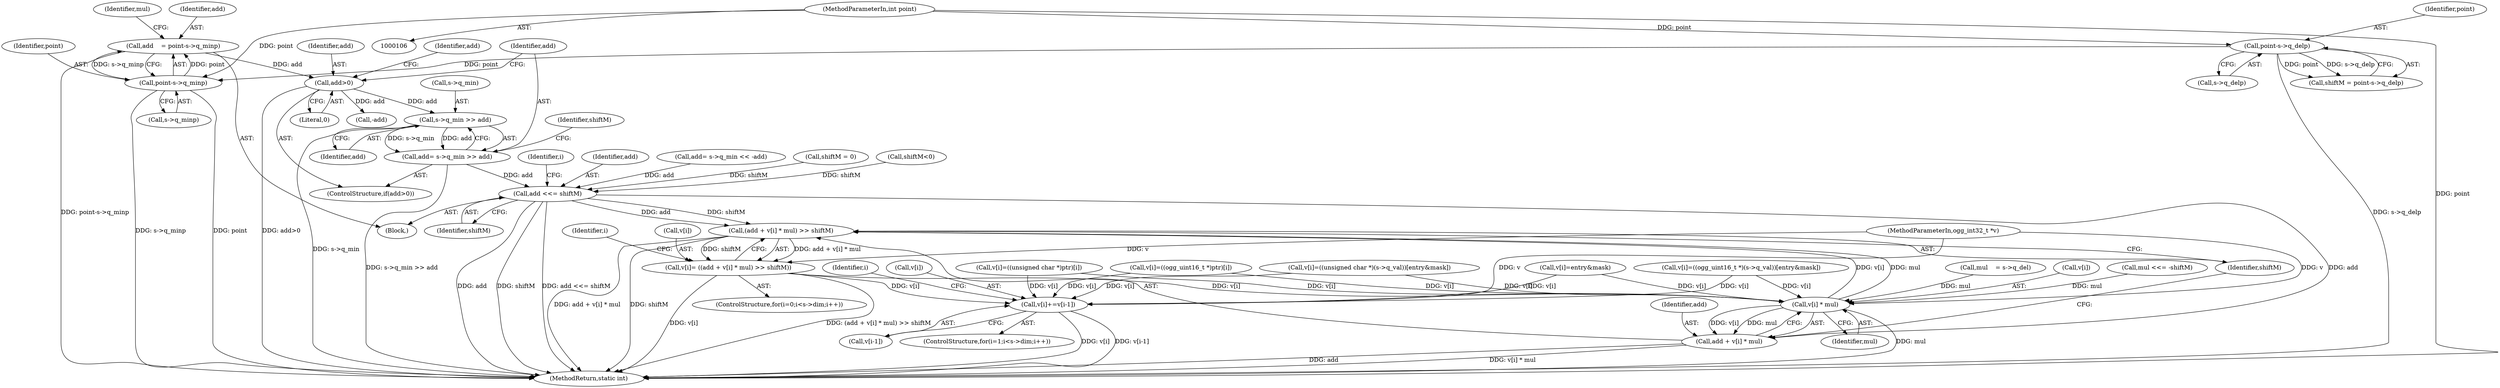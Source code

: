 digraph "0_Android_eeb4e45d5683f88488c083ecf142dc89bc3f0b47_1@pointer" {
"1000329" [label="(Call,s->q_min >> add)"];
"1000324" [label="(Call,add>0)"];
"1000310" [label="(Call,add    = point-s->q_minp)"];
"1000312" [label="(Call,point-s->q_minp)"];
"1000304" [label="(Call,point-s->q_delp)"];
"1000110" [label="(MethodParameterIn,int point)"];
"1000327" [label="(Call,add= s->q_min >> add)"];
"1000355" [label="(Call,add <<= shiftM)"];
"1000373" [label="(Call,(add + v[i] * mul) >> shiftM)"];
"1000369" [label="(Call,v[i]= ((add + v[i] * mul) >> shiftM))"];
"1000376" [label="(Call,v[i] * mul)"];
"1000374" [label="(Call,add + v[i] * mul)"];
"1000397" [label="(Call,v[i]+=v[i-1])"];
"1000324" [label="(Call,add>0)"];
"1000326" [label="(Literal,0)"];
"1000312" [label="(Call,point-s->q_minp)"];
"1000109" [label="(MethodParameterIn,ogg_int32_t *v)"];
"1000401" [label="(Call,v[i-1])"];
"1000368" [label="(Identifier,i)"];
"1000355" [label="(Call,add <<= shiftM)"];
"1000302" [label="(Call,shiftM = point-s->q_delp)"];
"1000197" [label="(Call,v[i]=((unsigned char *)(s->q_val))[entry&mask])"];
"1000264" [label="(Call,v[i]=((unsigned char *)ptr)[i])"];
"1000333" [label="(Identifier,add)"];
"1000356" [label="(Identifier,add)"];
"1000110" [label="(MethodParameterIn,int point)"];
"1000286" [label="(Call,v[i]=((ogg_uint16_t *)ptr)[i])"];
"1000375" [label="(Identifier,add)"];
"1000325" [label="(Identifier,add)"];
"1000380" [label="(Identifier,mul)"];
"1000369" [label="(Call,v[i]= ((add + v[i] * mul) >> shiftM))"];
"1000311" [label="(Identifier,add)"];
"1000396" [label="(Identifier,i)"];
"1000319" [label="(Identifier,mul)"];
"1000328" [label="(Identifier,add)"];
"1000323" [label="(ControlStructure,if(add>0))"];
"1000300" [label="(Block,)"];
"1000304" [label="(Call,point-s->q_delp)"];
"1000376" [label="(Call,v[i] * mul)"];
"1000408" [label="(MethodReturn,static int)"];
"1000398" [label="(Call,v[i])"];
"1000318" [label="(Call,mul    = s->q_del)"];
"1000211" [label="(Call,v[i]=((ogg_uint16_t *)(s->q_val))[entry&mask])"];
"1000345" [label="(Identifier,shiftM)"];
"1000306" [label="(Call,s->q_delp)"];
"1000370" [label="(Call,v[i])"];
"1000377" [label="(Call,v[i])"];
"1000335" [label="(Call,add= s->q_min << -add)"];
"1000352" [label="(Call,shiftM = 0)"];
"1000310" [label="(Call,add    = point-s->q_minp)"];
"1000344" [label="(Call,shiftM<0)"];
"1000348" [label="(Call,mul <<= -shiftM)"];
"1000313" [label="(Identifier,point)"];
"1000336" [label="(Identifier,add)"];
"1000360" [label="(Identifier,i)"];
"1000358" [label="(ControlStructure,for(i=0;i<s->dim;i++))"];
"1000341" [label="(Call,-add)"];
"1000381" [label="(Identifier,shiftM)"];
"1000330" [label="(Call,s->q_min)"];
"1000329" [label="(Call,s->q_min >> add)"];
"1000357" [label="(Identifier,shiftM)"];
"1000397" [label="(Call,v[i]+=v[i-1])"];
"1000154" [label="(Call,v[i]=entry&mask)"];
"1000386" [label="(ControlStructure,for(i=1;i<s->dim;i++))"];
"1000373" [label="(Call,(add + v[i] * mul) >> shiftM)"];
"1000314" [label="(Call,s->q_minp)"];
"1000374" [label="(Call,add + v[i] * mul)"];
"1000305" [label="(Identifier,point)"];
"1000327" [label="(Call,add= s->q_min >> add)"];
"1000329" -> "1000327"  [label="AST: "];
"1000329" -> "1000333"  [label="CFG: "];
"1000330" -> "1000329"  [label="AST: "];
"1000333" -> "1000329"  [label="AST: "];
"1000327" -> "1000329"  [label="CFG: "];
"1000329" -> "1000408"  [label="DDG: s->q_min"];
"1000329" -> "1000327"  [label="DDG: s->q_min"];
"1000329" -> "1000327"  [label="DDG: add"];
"1000324" -> "1000329"  [label="DDG: add"];
"1000324" -> "1000323"  [label="AST: "];
"1000324" -> "1000326"  [label="CFG: "];
"1000325" -> "1000324"  [label="AST: "];
"1000326" -> "1000324"  [label="AST: "];
"1000328" -> "1000324"  [label="CFG: "];
"1000336" -> "1000324"  [label="CFG: "];
"1000324" -> "1000408"  [label="DDG: add>0"];
"1000310" -> "1000324"  [label="DDG: add"];
"1000324" -> "1000341"  [label="DDG: add"];
"1000310" -> "1000300"  [label="AST: "];
"1000310" -> "1000312"  [label="CFG: "];
"1000311" -> "1000310"  [label="AST: "];
"1000312" -> "1000310"  [label="AST: "];
"1000319" -> "1000310"  [label="CFG: "];
"1000310" -> "1000408"  [label="DDG: point-s->q_minp"];
"1000312" -> "1000310"  [label="DDG: point"];
"1000312" -> "1000310"  [label="DDG: s->q_minp"];
"1000312" -> "1000314"  [label="CFG: "];
"1000313" -> "1000312"  [label="AST: "];
"1000314" -> "1000312"  [label="AST: "];
"1000312" -> "1000408"  [label="DDG: point"];
"1000312" -> "1000408"  [label="DDG: s->q_minp"];
"1000304" -> "1000312"  [label="DDG: point"];
"1000110" -> "1000312"  [label="DDG: point"];
"1000304" -> "1000302"  [label="AST: "];
"1000304" -> "1000306"  [label="CFG: "];
"1000305" -> "1000304"  [label="AST: "];
"1000306" -> "1000304"  [label="AST: "];
"1000302" -> "1000304"  [label="CFG: "];
"1000304" -> "1000408"  [label="DDG: s->q_delp"];
"1000304" -> "1000302"  [label="DDG: point"];
"1000304" -> "1000302"  [label="DDG: s->q_delp"];
"1000110" -> "1000304"  [label="DDG: point"];
"1000110" -> "1000106"  [label="AST: "];
"1000110" -> "1000408"  [label="DDG: point"];
"1000327" -> "1000323"  [label="AST: "];
"1000328" -> "1000327"  [label="AST: "];
"1000345" -> "1000327"  [label="CFG: "];
"1000327" -> "1000408"  [label="DDG: s->q_min >> add"];
"1000327" -> "1000355"  [label="DDG: add"];
"1000355" -> "1000300"  [label="AST: "];
"1000355" -> "1000357"  [label="CFG: "];
"1000356" -> "1000355"  [label="AST: "];
"1000357" -> "1000355"  [label="AST: "];
"1000360" -> "1000355"  [label="CFG: "];
"1000355" -> "1000408"  [label="DDG: add"];
"1000355" -> "1000408"  [label="DDG: shiftM"];
"1000355" -> "1000408"  [label="DDG: add <<= shiftM"];
"1000335" -> "1000355"  [label="DDG: add"];
"1000352" -> "1000355"  [label="DDG: shiftM"];
"1000344" -> "1000355"  [label="DDG: shiftM"];
"1000355" -> "1000373"  [label="DDG: add"];
"1000355" -> "1000373"  [label="DDG: shiftM"];
"1000355" -> "1000374"  [label="DDG: add"];
"1000373" -> "1000369"  [label="AST: "];
"1000373" -> "1000381"  [label="CFG: "];
"1000374" -> "1000373"  [label="AST: "];
"1000381" -> "1000373"  [label="AST: "];
"1000369" -> "1000373"  [label="CFG: "];
"1000373" -> "1000408"  [label="DDG: add + v[i] * mul"];
"1000373" -> "1000408"  [label="DDG: shiftM"];
"1000373" -> "1000369"  [label="DDG: add + v[i] * mul"];
"1000373" -> "1000369"  [label="DDG: shiftM"];
"1000376" -> "1000373"  [label="DDG: v[i]"];
"1000376" -> "1000373"  [label="DDG: mul"];
"1000369" -> "1000358"  [label="AST: "];
"1000370" -> "1000369"  [label="AST: "];
"1000368" -> "1000369"  [label="CFG: "];
"1000369" -> "1000408"  [label="DDG: v[i]"];
"1000369" -> "1000408"  [label="DDG: (add + v[i] * mul) >> shiftM"];
"1000109" -> "1000369"  [label="DDG: v"];
"1000369" -> "1000376"  [label="DDG: v[i]"];
"1000369" -> "1000397"  [label="DDG: v[i]"];
"1000376" -> "1000374"  [label="AST: "];
"1000376" -> "1000380"  [label="CFG: "];
"1000377" -> "1000376"  [label="AST: "];
"1000380" -> "1000376"  [label="AST: "];
"1000374" -> "1000376"  [label="CFG: "];
"1000376" -> "1000408"  [label="DDG: mul"];
"1000376" -> "1000374"  [label="DDG: v[i]"];
"1000376" -> "1000374"  [label="DDG: mul"];
"1000286" -> "1000376"  [label="DDG: v[i]"];
"1000264" -> "1000376"  [label="DDG: v[i]"];
"1000154" -> "1000376"  [label="DDG: v[i]"];
"1000211" -> "1000376"  [label="DDG: v[i]"];
"1000197" -> "1000376"  [label="DDG: v[i]"];
"1000109" -> "1000376"  [label="DDG: v"];
"1000348" -> "1000376"  [label="DDG: mul"];
"1000318" -> "1000376"  [label="DDG: mul"];
"1000375" -> "1000374"  [label="AST: "];
"1000381" -> "1000374"  [label="CFG: "];
"1000374" -> "1000408"  [label="DDG: v[i] * mul"];
"1000374" -> "1000408"  [label="DDG: add"];
"1000397" -> "1000386"  [label="AST: "];
"1000397" -> "1000401"  [label="CFG: "];
"1000398" -> "1000397"  [label="AST: "];
"1000401" -> "1000397"  [label="AST: "];
"1000396" -> "1000397"  [label="CFG: "];
"1000397" -> "1000408"  [label="DDG: v[i]"];
"1000397" -> "1000408"  [label="DDG: v[i-1]"];
"1000109" -> "1000397"  [label="DDG: v"];
"1000286" -> "1000397"  [label="DDG: v[i]"];
"1000264" -> "1000397"  [label="DDG: v[i]"];
"1000154" -> "1000397"  [label="DDG: v[i]"];
"1000211" -> "1000397"  [label="DDG: v[i]"];
"1000197" -> "1000397"  [label="DDG: v[i]"];
}
